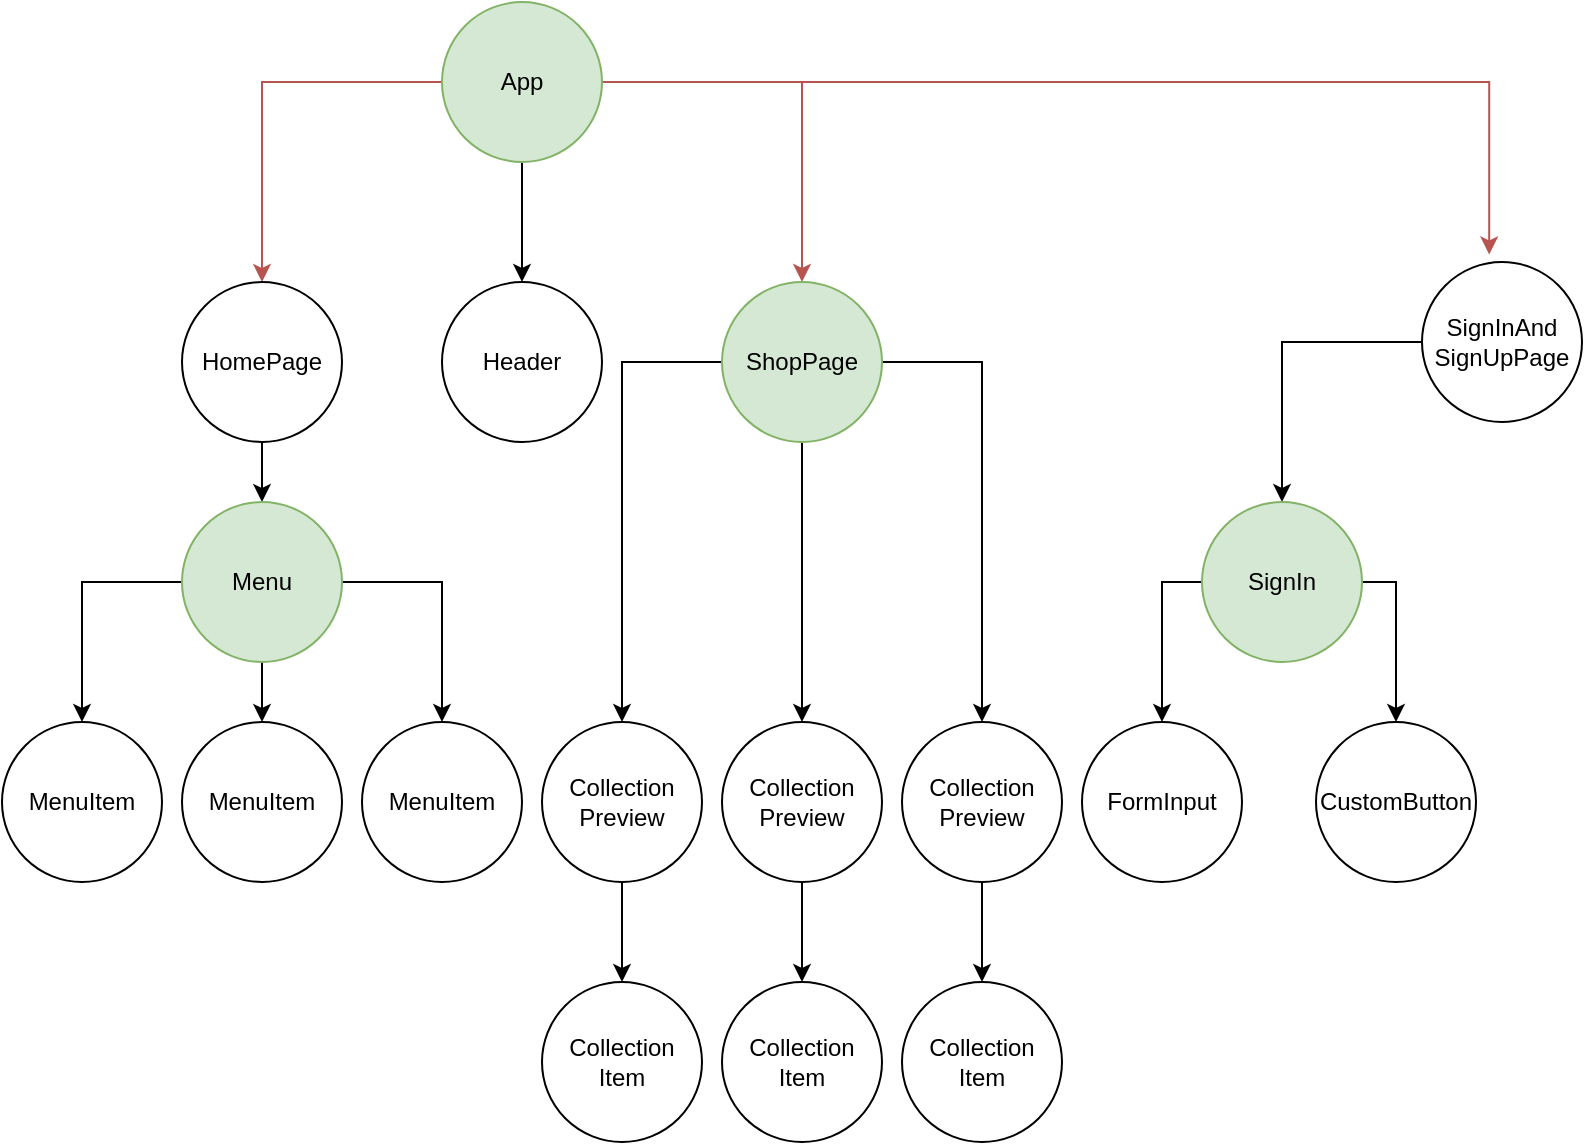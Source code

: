 <mxfile version="21.3.0" type="device">
  <diagram name="Page-1" id="hFuRC-QBSgHIgwPjo1Lk">
    <mxGraphModel dx="1050" dy="587" grid="1" gridSize="10" guides="1" tooltips="1" connect="1" arrows="1" fold="1" page="1" pageScale="1" pageWidth="1654" pageHeight="2336" math="0" shadow="0">
      <root>
        <mxCell id="0" />
        <mxCell id="1" parent="0" />
        <mxCell id="1gE5Iu_umKB56UgZcSIF-5" value="" style="edgeStyle=orthogonalEdgeStyle;rounded=0;orthogonalLoop=1;jettySize=auto;html=1;fillColor=#f8cecc;strokeColor=#b85450;" parent="1" source="1gE5Iu_umKB56UgZcSIF-1" target="1gE5Iu_umKB56UgZcSIF-2" edge="1">
          <mxGeometry relative="1" as="geometry" />
        </mxCell>
        <mxCell id="1gE5Iu_umKB56UgZcSIF-13" style="edgeStyle=orthogonalEdgeStyle;rounded=0;orthogonalLoop=1;jettySize=auto;html=1;entryX=0.5;entryY=0;entryDx=0;entryDy=0;fillColor=#f8cecc;strokeColor=#b85450;" parent="1" source="1gE5Iu_umKB56UgZcSIF-1" target="1gE5Iu_umKB56UgZcSIF-12" edge="1">
          <mxGeometry relative="1" as="geometry" />
        </mxCell>
        <mxCell id="1gE5Iu_umKB56UgZcSIF-23" value="" style="edgeStyle=orthogonalEdgeStyle;rounded=0;orthogonalLoop=1;jettySize=auto;html=1;" parent="1" source="1gE5Iu_umKB56UgZcSIF-1" target="1gE5Iu_umKB56UgZcSIF-22" edge="1">
          <mxGeometry relative="1" as="geometry" />
        </mxCell>
        <mxCell id="1gE5Iu_umKB56UgZcSIF-32" style="edgeStyle=orthogonalEdgeStyle;rounded=0;orthogonalLoop=1;jettySize=auto;html=1;entryX=0.42;entryY=-0.047;entryDx=0;entryDy=0;entryPerimeter=0;fillColor=#f8cecc;strokeColor=#b85450;" parent="1" source="1gE5Iu_umKB56UgZcSIF-1" target="1gE5Iu_umKB56UgZcSIF-24" edge="1">
          <mxGeometry relative="1" as="geometry" />
        </mxCell>
        <mxCell id="1gE5Iu_umKB56UgZcSIF-1" value="App" style="ellipse;whiteSpace=wrap;html=1;aspect=fixed;fillColor=#d5e8d4;strokeColor=#82b366;" parent="1" vertex="1">
          <mxGeometry x="310" y="80" width="80" height="80" as="geometry" />
        </mxCell>
        <mxCell id="1gE5Iu_umKB56UgZcSIF-6" value="" style="edgeStyle=orthogonalEdgeStyle;rounded=0;orthogonalLoop=1;jettySize=auto;html=1;" parent="1" source="1gE5Iu_umKB56UgZcSIF-2" target="1gE5Iu_umKB56UgZcSIF-3" edge="1">
          <mxGeometry relative="1" as="geometry" />
        </mxCell>
        <mxCell id="1gE5Iu_umKB56UgZcSIF-2" value="HomePage" style="ellipse;whiteSpace=wrap;html=1;aspect=fixed;" parent="1" vertex="1">
          <mxGeometry x="180" y="220" width="80" height="80" as="geometry" />
        </mxCell>
        <mxCell id="1gE5Iu_umKB56UgZcSIF-9" value="" style="edgeStyle=orthogonalEdgeStyle;rounded=0;orthogonalLoop=1;jettySize=auto;html=1;" parent="1" source="1gE5Iu_umKB56UgZcSIF-3" target="1gE5Iu_umKB56UgZcSIF-7" edge="1">
          <mxGeometry relative="1" as="geometry" />
        </mxCell>
        <mxCell id="1gE5Iu_umKB56UgZcSIF-10" style="edgeStyle=orthogonalEdgeStyle;rounded=0;orthogonalLoop=1;jettySize=auto;html=1;" parent="1" source="1gE5Iu_umKB56UgZcSIF-3" target="1gE5Iu_umKB56UgZcSIF-4" edge="1">
          <mxGeometry relative="1" as="geometry" />
        </mxCell>
        <mxCell id="1gE5Iu_umKB56UgZcSIF-11" style="edgeStyle=orthogonalEdgeStyle;rounded=0;orthogonalLoop=1;jettySize=auto;html=1;entryX=0.5;entryY=0;entryDx=0;entryDy=0;" parent="1" source="1gE5Iu_umKB56UgZcSIF-3" target="1gE5Iu_umKB56UgZcSIF-8" edge="1">
          <mxGeometry relative="1" as="geometry" />
        </mxCell>
        <mxCell id="1gE5Iu_umKB56UgZcSIF-3" value="Menu" style="ellipse;whiteSpace=wrap;html=1;aspect=fixed;fillColor=#d5e8d4;strokeColor=#82b366;" parent="1" vertex="1">
          <mxGeometry x="180" y="330" width="80" height="80" as="geometry" />
        </mxCell>
        <mxCell id="1gE5Iu_umKB56UgZcSIF-4" value="MenuItem" style="ellipse;whiteSpace=wrap;html=1;aspect=fixed;" parent="1" vertex="1">
          <mxGeometry x="90" y="440" width="80" height="80" as="geometry" />
        </mxCell>
        <mxCell id="1gE5Iu_umKB56UgZcSIF-7" value="MenuItem" style="ellipse;whiteSpace=wrap;html=1;aspect=fixed;" parent="1" vertex="1">
          <mxGeometry x="180" y="440" width="80" height="80" as="geometry" />
        </mxCell>
        <mxCell id="1gE5Iu_umKB56UgZcSIF-8" value="MenuItem" style="ellipse;whiteSpace=wrap;html=1;aspect=fixed;" parent="1" vertex="1">
          <mxGeometry x="270" y="440" width="80" height="80" as="geometry" />
        </mxCell>
        <mxCell id="1gE5Iu_umKB56UgZcSIF-19" value="" style="edgeStyle=orthogonalEdgeStyle;rounded=0;orthogonalLoop=1;jettySize=auto;html=1;" parent="1" source="1gE5Iu_umKB56UgZcSIF-12" target="1gE5Iu_umKB56UgZcSIF-17" edge="1">
          <mxGeometry relative="1" as="geometry" />
        </mxCell>
        <mxCell id="1gE5Iu_umKB56UgZcSIF-20" style="edgeStyle=orthogonalEdgeStyle;rounded=0;orthogonalLoop=1;jettySize=auto;html=1;" parent="1" source="1gE5Iu_umKB56UgZcSIF-12" target="1gE5Iu_umKB56UgZcSIF-14" edge="1">
          <mxGeometry relative="1" as="geometry" />
        </mxCell>
        <mxCell id="1gE5Iu_umKB56UgZcSIF-21" style="edgeStyle=orthogonalEdgeStyle;rounded=0;orthogonalLoop=1;jettySize=auto;html=1;entryX=0.5;entryY=0;entryDx=0;entryDy=0;" parent="1" source="1gE5Iu_umKB56UgZcSIF-12" target="1gE5Iu_umKB56UgZcSIF-18" edge="1">
          <mxGeometry relative="1" as="geometry" />
        </mxCell>
        <mxCell id="1gE5Iu_umKB56UgZcSIF-12" value="ShopPage" style="ellipse;whiteSpace=wrap;html=1;aspect=fixed;fillColor=#d5e8d4;strokeColor=#82b366;" parent="1" vertex="1">
          <mxGeometry x="450" y="220" width="80" height="80" as="geometry" />
        </mxCell>
        <mxCell id="1gE5Iu_umKB56UgZcSIF-34" style="edgeStyle=orthogonalEdgeStyle;rounded=0;orthogonalLoop=1;jettySize=auto;html=1;entryX=0.5;entryY=0;entryDx=0;entryDy=0;" parent="1" source="1gE5Iu_umKB56UgZcSIF-14" target="1gE5Iu_umKB56UgZcSIF-33" edge="1">
          <mxGeometry relative="1" as="geometry" />
        </mxCell>
        <mxCell id="1gE5Iu_umKB56UgZcSIF-14" value="Collection&lt;br&gt;Preview" style="ellipse;whiteSpace=wrap;html=1;aspect=fixed;" parent="1" vertex="1">
          <mxGeometry x="360" y="440" width="80" height="80" as="geometry" />
        </mxCell>
        <mxCell id="1gE5Iu_umKB56UgZcSIF-37" style="edgeStyle=orthogonalEdgeStyle;rounded=0;orthogonalLoop=1;jettySize=auto;html=1;entryX=0.5;entryY=0;entryDx=0;entryDy=0;" parent="1" source="1gE5Iu_umKB56UgZcSIF-17" target="1gE5Iu_umKB56UgZcSIF-35" edge="1">
          <mxGeometry relative="1" as="geometry" />
        </mxCell>
        <mxCell id="1gE5Iu_umKB56UgZcSIF-17" value="Collection&lt;br&gt;Preview" style="ellipse;whiteSpace=wrap;html=1;aspect=fixed;" parent="1" vertex="1">
          <mxGeometry x="450" y="440" width="80" height="80" as="geometry" />
        </mxCell>
        <mxCell id="1gE5Iu_umKB56UgZcSIF-38" style="edgeStyle=orthogonalEdgeStyle;rounded=0;orthogonalLoop=1;jettySize=auto;html=1;entryX=0.5;entryY=0;entryDx=0;entryDy=0;" parent="1" source="1gE5Iu_umKB56UgZcSIF-18" target="1gE5Iu_umKB56UgZcSIF-36" edge="1">
          <mxGeometry relative="1" as="geometry" />
        </mxCell>
        <mxCell id="1gE5Iu_umKB56UgZcSIF-18" value="Collection&lt;br&gt;Preview" style="ellipse;whiteSpace=wrap;html=1;aspect=fixed;" parent="1" vertex="1">
          <mxGeometry x="540" y="440" width="80" height="80" as="geometry" />
        </mxCell>
        <mxCell id="1gE5Iu_umKB56UgZcSIF-22" value="Header" style="ellipse;whiteSpace=wrap;html=1;aspect=fixed;" parent="1" vertex="1">
          <mxGeometry x="310" y="220" width="80" height="80" as="geometry" />
        </mxCell>
        <mxCell id="1gE5Iu_umKB56UgZcSIF-28" style="edgeStyle=orthogonalEdgeStyle;rounded=0;orthogonalLoop=1;jettySize=auto;html=1;entryX=0.5;entryY=0;entryDx=0;entryDy=0;" parent="1" source="1gE5Iu_umKB56UgZcSIF-24" target="1gE5Iu_umKB56UgZcSIF-25" edge="1">
          <mxGeometry relative="1" as="geometry" />
        </mxCell>
        <mxCell id="1gE5Iu_umKB56UgZcSIF-24" value="SignInAnd&lt;br&gt;SignUpPage" style="ellipse;whiteSpace=wrap;html=1;aspect=fixed;" parent="1" vertex="1">
          <mxGeometry x="800" y="210" width="80" height="80" as="geometry" />
        </mxCell>
        <mxCell id="1gE5Iu_umKB56UgZcSIF-30" style="edgeStyle=orthogonalEdgeStyle;rounded=0;orthogonalLoop=1;jettySize=auto;html=1;entryX=0.5;entryY=0;entryDx=0;entryDy=0;" parent="1" source="1gE5Iu_umKB56UgZcSIF-25" target="1gE5Iu_umKB56UgZcSIF-26" edge="1">
          <mxGeometry relative="1" as="geometry">
            <Array as="points">
              <mxPoint x="670" y="370" />
            </Array>
          </mxGeometry>
        </mxCell>
        <mxCell id="1gE5Iu_umKB56UgZcSIF-31" style="edgeStyle=orthogonalEdgeStyle;rounded=0;orthogonalLoop=1;jettySize=auto;html=1;entryX=0.5;entryY=0;entryDx=0;entryDy=0;" parent="1" source="1gE5Iu_umKB56UgZcSIF-25" target="1gE5Iu_umKB56UgZcSIF-27" edge="1">
          <mxGeometry relative="1" as="geometry">
            <Array as="points">
              <mxPoint x="787" y="370" />
            </Array>
          </mxGeometry>
        </mxCell>
        <mxCell id="1gE5Iu_umKB56UgZcSIF-25" value="SignIn" style="ellipse;whiteSpace=wrap;html=1;aspect=fixed;fillColor=#d5e8d4;strokeColor=#82b366;" parent="1" vertex="1">
          <mxGeometry x="690" y="330" width="80" height="80" as="geometry" />
        </mxCell>
        <mxCell id="1gE5Iu_umKB56UgZcSIF-26" value="FormInput" style="ellipse;whiteSpace=wrap;html=1;aspect=fixed;" parent="1" vertex="1">
          <mxGeometry x="630" y="440" width="80" height="80" as="geometry" />
        </mxCell>
        <mxCell id="1gE5Iu_umKB56UgZcSIF-27" value="CustomButton" style="ellipse;whiteSpace=wrap;html=1;aspect=fixed;" parent="1" vertex="1">
          <mxGeometry x="747" y="440" width="80" height="80" as="geometry" />
        </mxCell>
        <mxCell id="1gE5Iu_umKB56UgZcSIF-33" value="Collection&lt;br&gt;Item" style="ellipse;whiteSpace=wrap;html=1;aspect=fixed;" parent="1" vertex="1">
          <mxGeometry x="360" y="570" width="80" height="80" as="geometry" />
        </mxCell>
        <mxCell id="1gE5Iu_umKB56UgZcSIF-35" value="Collection&lt;br&gt;Item" style="ellipse;whiteSpace=wrap;html=1;aspect=fixed;" parent="1" vertex="1">
          <mxGeometry x="450" y="570" width="80" height="80" as="geometry" />
        </mxCell>
        <mxCell id="1gE5Iu_umKB56UgZcSIF-36" value="Collection&lt;br&gt;Item" style="ellipse;whiteSpace=wrap;html=1;aspect=fixed;" parent="1" vertex="1">
          <mxGeometry x="540" y="570" width="80" height="80" as="geometry" />
        </mxCell>
      </root>
    </mxGraphModel>
  </diagram>
</mxfile>
